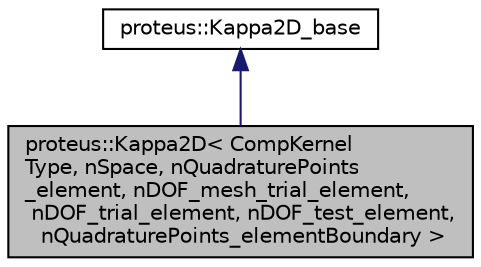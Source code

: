 digraph "proteus::Kappa2D&lt; CompKernelType, nSpace, nQuadraturePoints_element, nDOF_mesh_trial_element, nDOF_trial_element, nDOF_test_element, nQuadraturePoints_elementBoundary &gt;"
{
 // LATEX_PDF_SIZE
  edge [fontname="Helvetica",fontsize="10",labelfontname="Helvetica",labelfontsize="10"];
  node [fontname="Helvetica",fontsize="10",shape=record];
  Node1 [label="proteus::Kappa2D\< CompKernel\lType, nSpace, nQuadraturePoints\l_element, nDOF_mesh_trial_element,\l nDOF_trial_element, nDOF_test_element,\l nQuadraturePoints_elementBoundary \>",height=0.2,width=0.4,color="black", fillcolor="grey75", style="filled", fontcolor="black",tooltip=" "];
  Node2 -> Node1 [dir="back",color="midnightblue",fontsize="10",style="solid",fontname="Helvetica"];
  Node2 [label="proteus::Kappa2D_base",height=0.2,width=0.4,color="black", fillcolor="white", style="filled",URL="$classproteus_1_1Kappa2D__base.html",tooltip=" "];
}
